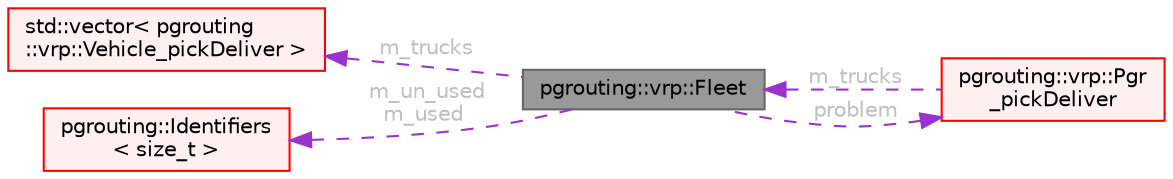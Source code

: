 digraph "pgrouting::vrp::Fleet"
{
 // LATEX_PDF_SIZE
  bgcolor="transparent";
  edge [fontname=Helvetica,fontsize=10,labelfontname=Helvetica,labelfontsize=10];
  node [fontname=Helvetica,fontsize=10,shape=box,height=0.2,width=0.4];
  rankdir="LR";
  Node1 [id="Node000001",label="pgrouting::vrp::Fleet",height=0.2,width=0.4,color="gray40", fillcolor="grey60", style="filled", fontcolor="black",tooltip=" "];
  Node2 -> Node1 [id="edge1_Node000001_Node000002",dir="back",color="darkorchid3",style="dashed",tooltip=" ",label=" m_trucks",fontcolor="grey" ];
  Node2 [id="Node000002",label="std::vector\< pgrouting\l::vrp::Vehicle_pickDeliver \>",height=0.2,width=0.4,color="red", fillcolor="#FFF0F0", style="filled",tooltip=" "];
  Node28 -> Node1 [id="edge2_Node000001_Node000028",dir="back",color="darkorchid3",style="dashed",tooltip=" ",label=" m_un_used\nm_used",fontcolor="grey" ];
  Node28 [id="Node000028",label="pgrouting::Identifiers\l\< size_t \>",height=0.2,width=0.4,color="red", fillcolor="#FFF0F0", style="filled",URL="$classpgrouting_1_1Identifiers.html",tooltip=" "];
  Node10 -> Node1 [id="edge3_Node000001_Node000010",dir="back",color="darkorchid3",style="dashed",tooltip=" ",label=" problem",fontcolor="grey" ];
  Node10 [id="Node000010",label="pgrouting::vrp::Pgr\l_pickDeliver",height=0.2,width=0.4,color="red", fillcolor="#FFF0F0", style="filled",URL="$classpgrouting_1_1vrp_1_1Pgr__pickDeliver.html",tooltip=" "];
  Node1 -> Node10 [id="edge4_Node000010_Node000001",dir="back",color="darkorchid3",style="dashed",tooltip=" ",label=" m_trucks",fontcolor="grey" ];
}
